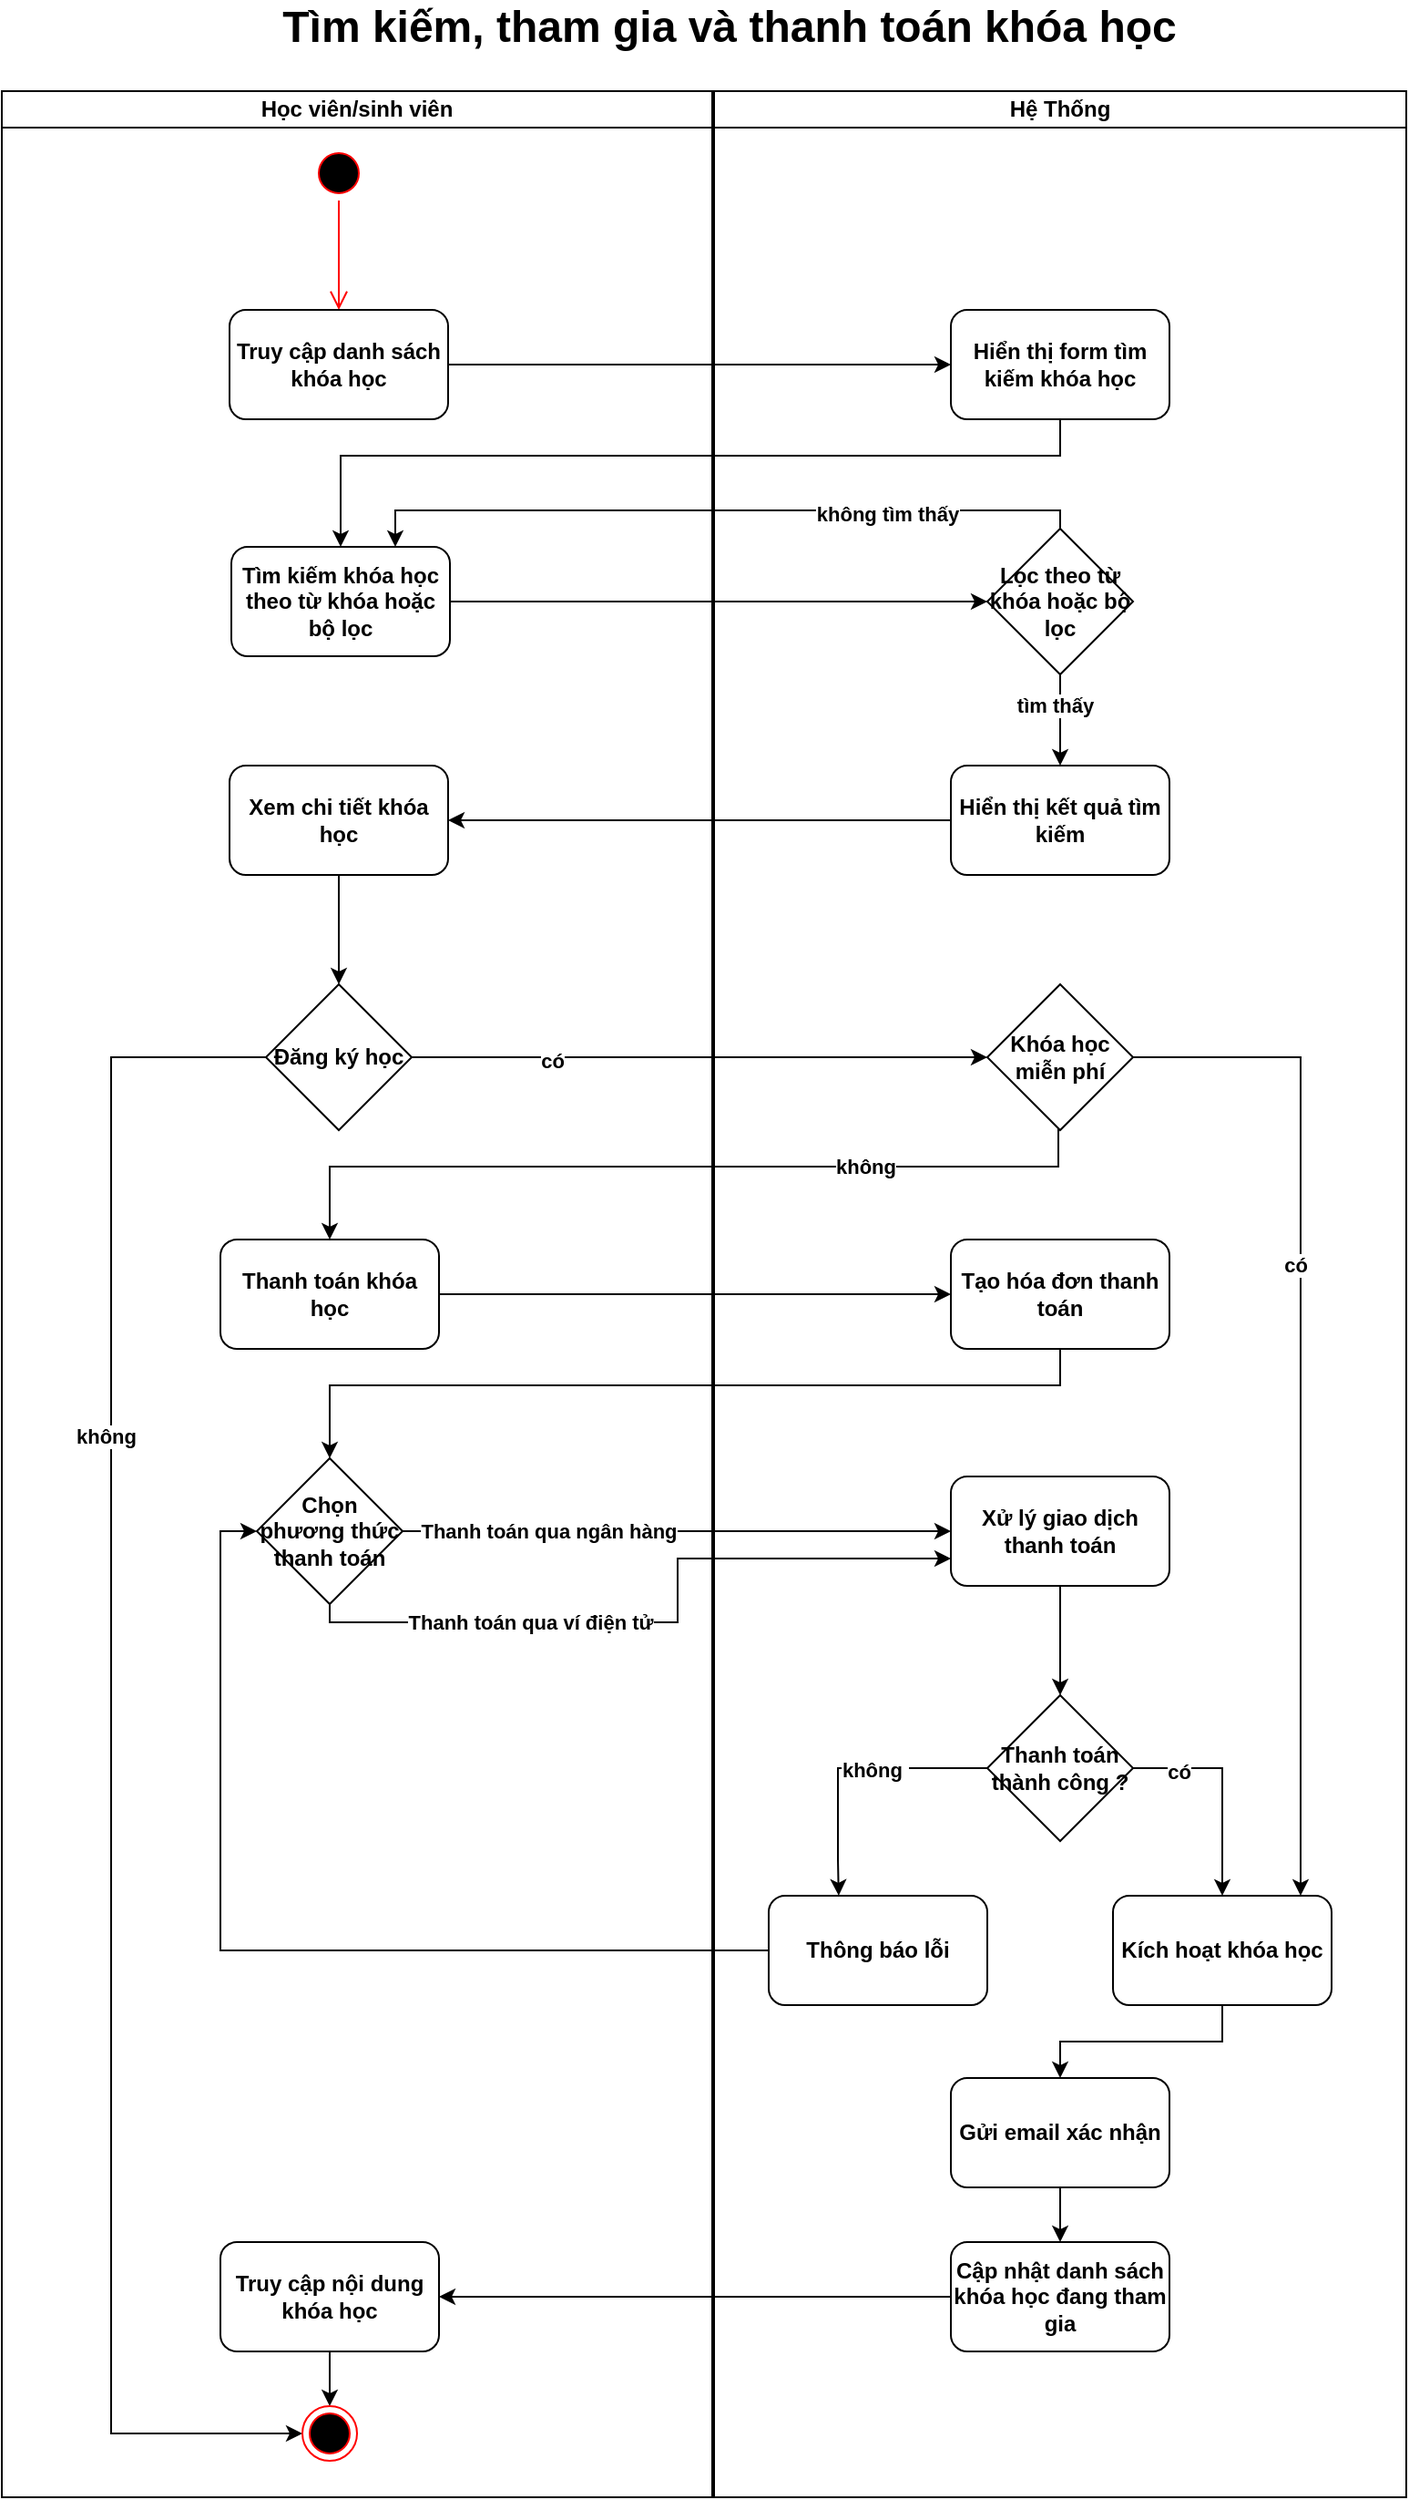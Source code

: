 <mxfile version="27.0.3">
  <diagram name="Page-1" id="zXQ-bLIJ8bdy_Nai77LA">
    <mxGraphModel dx="1418" dy="794" grid="1" gridSize="10" guides="1" tooltips="1" connect="1" arrows="1" fold="1" page="1" pageScale="1" pageWidth="850" pageHeight="1100" math="0" shadow="0">
      <root>
        <mxCell id="0" />
        <mxCell id="1" parent="0" />
        <mxCell id="tXRYAb2454ajmGifSIxj-1" value="Học viên/sinh viên" style="swimlane;startSize=20;whiteSpace=wrap;html=1;fontStyle=1" parent="1" vertex="1">
          <mxGeometry x="60" y="150" width="390" height="1320" as="geometry" />
        </mxCell>
        <mxCell id="tXRYAb2454ajmGifSIxj-2" value="" style="ellipse;html=1;shape=startState;fillColor=#000000;strokeColor=#ff0000;fontStyle=1" parent="tXRYAb2454ajmGifSIxj-1" vertex="1">
          <mxGeometry x="170" y="30" width="30" height="30" as="geometry" />
        </mxCell>
        <mxCell id="tXRYAb2454ajmGifSIxj-3" value="" style="edgeStyle=orthogonalEdgeStyle;html=1;verticalAlign=bottom;endArrow=open;endSize=8;strokeColor=#ff0000;rounded=0;fontStyle=1" parent="tXRYAb2454ajmGifSIxj-1" source="tXRYAb2454ajmGifSIxj-2" edge="1">
          <mxGeometry relative="1" as="geometry">
            <mxPoint x="185" y="120" as="targetPoint" />
          </mxGeometry>
        </mxCell>
        <mxCell id="tXRYAb2454ajmGifSIxj-4" value="Truy cập danh sách khóa học" style="rounded=1;whiteSpace=wrap;html=1;fontStyle=1" parent="tXRYAb2454ajmGifSIxj-1" vertex="1">
          <mxGeometry x="125" y="120" width="120" height="60" as="geometry" />
        </mxCell>
        <mxCell id="tXRYAb2454ajmGifSIxj-69" style="edgeStyle=orthogonalEdgeStyle;rounded=0;orthogonalLoop=1;jettySize=auto;html=1;entryX=0.5;entryY=0;entryDx=0;entryDy=0;fontStyle=1" parent="tXRYAb2454ajmGifSIxj-1" source="tXRYAb2454ajmGifSIxj-58" target="tXRYAb2454ajmGifSIxj-67" edge="1">
          <mxGeometry relative="1" as="geometry" />
        </mxCell>
        <mxCell id="tXRYAb2454ajmGifSIxj-58" value="Xem chi tiết khóa học" style="rounded=1;whiteSpace=wrap;html=1;fontStyle=1" parent="tXRYAb2454ajmGifSIxj-1" vertex="1">
          <mxGeometry x="125" y="370" width="120" height="60" as="geometry" />
        </mxCell>
        <mxCell id="tXRYAb2454ajmGifSIxj-112" style="edgeStyle=orthogonalEdgeStyle;rounded=0;orthogonalLoop=1;jettySize=auto;html=1;entryX=0;entryY=0.5;entryDx=0;entryDy=0;fontStyle=1" parent="tXRYAb2454ajmGifSIxj-1" source="tXRYAb2454ajmGifSIxj-67" target="tXRYAb2454ajmGifSIxj-110" edge="1">
          <mxGeometry relative="1" as="geometry">
            <Array as="points">
              <mxPoint x="60" y="530" />
              <mxPoint x="60" y="1285" />
            </Array>
          </mxGeometry>
        </mxCell>
        <mxCell id="tXRYAb2454ajmGifSIxj-113" value="không" style="edgeLabel;html=1;align=center;verticalAlign=middle;resizable=0;points=[];fontStyle=1" parent="tXRYAb2454ajmGifSIxj-112" vertex="1" connectable="0">
          <mxGeometry x="-0.38" y="-3" relative="1" as="geometry">
            <mxPoint as="offset" />
          </mxGeometry>
        </mxCell>
        <mxCell id="tXRYAb2454ajmGifSIxj-67" value="Đăng ký học" style="rhombus;whiteSpace=wrap;html=1;fontStyle=1" parent="tXRYAb2454ajmGifSIxj-1" vertex="1">
          <mxGeometry x="145" y="490" width="80" height="80" as="geometry" />
        </mxCell>
        <mxCell id="tXRYAb2454ajmGifSIxj-74" value="Thanh toán khóa học" style="rounded=1;whiteSpace=wrap;html=1;fontStyle=1" parent="tXRYAb2454ajmGifSIxj-1" vertex="1">
          <mxGeometry x="120" y="630" width="120" height="60" as="geometry" />
        </mxCell>
        <mxCell id="tXRYAb2454ajmGifSIxj-78" value="Chọn phương thức thanh toán" style="rhombus;whiteSpace=wrap;html=1;fontStyle=1" parent="tXRYAb2454ajmGifSIxj-1" vertex="1">
          <mxGeometry x="140" y="750" width="80" height="80" as="geometry" />
        </mxCell>
        <mxCell id="tXRYAb2454ajmGifSIxj-111" style="edgeStyle=orthogonalEdgeStyle;rounded=0;orthogonalLoop=1;jettySize=auto;html=1;entryX=0.5;entryY=0;entryDx=0;entryDy=0;fontStyle=1" parent="tXRYAb2454ajmGifSIxj-1" source="tXRYAb2454ajmGifSIxj-108" target="tXRYAb2454ajmGifSIxj-110" edge="1">
          <mxGeometry relative="1" as="geometry" />
        </mxCell>
        <mxCell id="tXRYAb2454ajmGifSIxj-108" value="Truy cập nội dung khóa học" style="rounded=1;whiteSpace=wrap;html=1;fontStyle=1" parent="tXRYAb2454ajmGifSIxj-1" vertex="1">
          <mxGeometry x="120" y="1180" width="120" height="60" as="geometry" />
        </mxCell>
        <mxCell id="tXRYAb2454ajmGifSIxj-110" value="" style="ellipse;html=1;shape=endState;fillColor=#000000;strokeColor=#ff0000;fontStyle=1" parent="tXRYAb2454ajmGifSIxj-1" vertex="1">
          <mxGeometry x="165" y="1270" width="30" height="30" as="geometry" />
        </mxCell>
        <mxCell id="tXRYAb2454ajmGifSIxj-31" value="Hệ Thống" style="swimlane;startSize=20;whiteSpace=wrap;html=1;fontStyle=1" parent="1" vertex="1">
          <mxGeometry x="451" y="150" width="380" height="1320" as="geometry" />
        </mxCell>
        <mxCell id="tXRYAb2454ajmGifSIxj-32" value="Hiển thị form tìm kiếm khóa học" style="rounded=1;whiteSpace=wrap;html=1;fontStyle=1" parent="tXRYAb2454ajmGifSIxj-31" vertex="1">
          <mxGeometry x="130" y="120" width="120" height="60" as="geometry" />
        </mxCell>
        <mxCell id="tXRYAb2454ajmGifSIxj-52" value="Tìm kiếm khóa học theo từ khóa hoặc bộ lọc" style="rounded=1;whiteSpace=wrap;html=1;fontStyle=1" parent="tXRYAb2454ajmGifSIxj-31" vertex="1">
          <mxGeometry x="-265" y="250" width="120" height="60" as="geometry" />
        </mxCell>
        <mxCell id="tXRYAb2454ajmGifSIxj-53" style="edgeStyle=orthogonalEdgeStyle;rounded=0;orthogonalLoop=1;jettySize=auto;html=1;fontStyle=1" parent="tXRYAb2454ajmGifSIxj-31" source="tXRYAb2454ajmGifSIxj-32" target="tXRYAb2454ajmGifSIxj-52" edge="1">
          <mxGeometry relative="1" as="geometry">
            <Array as="points">
              <mxPoint x="190" y="200" />
              <mxPoint x="-205" y="200" />
            </Array>
          </mxGeometry>
        </mxCell>
        <mxCell id="tXRYAb2454ajmGifSIxj-57" style="edgeStyle=orthogonalEdgeStyle;rounded=0;orthogonalLoop=1;jettySize=auto;html=1;entryX=0.5;entryY=0;entryDx=0;entryDy=0;exitX=0.5;exitY=1;exitDx=0;exitDy=0;fontStyle=1" parent="tXRYAb2454ajmGifSIxj-31" source="tXRYAb2454ajmGifSIxj-59" target="tXRYAb2454ajmGifSIxj-55" edge="1">
          <mxGeometry relative="1" as="geometry">
            <mxPoint x="190" y="310" as="sourcePoint" />
          </mxGeometry>
        </mxCell>
        <mxCell id="tXRYAb2454ajmGifSIxj-60" value="tìm thấy" style="edgeLabel;html=1;align=center;verticalAlign=middle;resizable=0;points=[];fontStyle=1" parent="tXRYAb2454ajmGifSIxj-57" vertex="1" connectable="0">
          <mxGeometry x="-0.333" y="-3" relative="1" as="geometry">
            <mxPoint as="offset" />
          </mxGeometry>
        </mxCell>
        <mxCell id="tXRYAb2454ajmGifSIxj-55" value="Hiển thị kết quả tìm kiếm" style="rounded=1;whiteSpace=wrap;html=1;fontStyle=1" parent="tXRYAb2454ajmGifSIxj-31" vertex="1">
          <mxGeometry x="130" y="370" width="120" height="60" as="geometry" />
        </mxCell>
        <mxCell id="tXRYAb2454ajmGifSIxj-63" style="edgeStyle=orthogonalEdgeStyle;rounded=0;orthogonalLoop=1;jettySize=auto;html=1;entryX=0.75;entryY=0;entryDx=0;entryDy=0;fontStyle=1" parent="tXRYAb2454ajmGifSIxj-31" source="tXRYAb2454ajmGifSIxj-59" target="tXRYAb2454ajmGifSIxj-52" edge="1">
          <mxGeometry relative="1" as="geometry">
            <Array as="points">
              <mxPoint x="190" y="230" />
              <mxPoint x="-175" y="230" />
            </Array>
          </mxGeometry>
        </mxCell>
        <mxCell id="tXRYAb2454ajmGifSIxj-64" value="không tìm thấy" style="edgeLabel;html=1;align=center;verticalAlign=middle;resizable=0;points=[];fontStyle=1" parent="tXRYAb2454ajmGifSIxj-63" vertex="1" connectable="0">
          <mxGeometry x="-0.469" y="2" relative="1" as="geometry">
            <mxPoint as="offset" />
          </mxGeometry>
        </mxCell>
        <mxCell id="tXRYAb2454ajmGifSIxj-59" value="Lọc theo từ khóa hoặc bộ lọc" style="rhombus;whiteSpace=wrap;html=1;fontStyle=1" parent="tXRYAb2454ajmGifSIxj-31" vertex="1">
          <mxGeometry x="150" y="240" width="80" height="80" as="geometry" />
        </mxCell>
        <mxCell id="tXRYAb2454ajmGifSIxj-56" style="edgeStyle=orthogonalEdgeStyle;rounded=0;orthogonalLoop=1;jettySize=auto;html=1;entryX=0;entryY=0.5;entryDx=0;entryDy=0;fontStyle=1" parent="tXRYAb2454ajmGifSIxj-31" source="tXRYAb2454ajmGifSIxj-52" target="tXRYAb2454ajmGifSIxj-59" edge="1">
          <mxGeometry relative="1" as="geometry">
            <mxPoint x="130" y="280" as="targetPoint" />
          </mxGeometry>
        </mxCell>
        <mxCell id="tXRYAb2454ajmGifSIxj-71" value="Khóa học miễn phí" style="rhombus;whiteSpace=wrap;html=1;fontStyle=1" parent="tXRYAb2454ajmGifSIxj-31" vertex="1">
          <mxGeometry x="150" y="490" width="80" height="80" as="geometry" />
        </mxCell>
        <mxCell id="tXRYAb2454ajmGifSIxj-77" value="Tạo hóa đơn thanh toán" style="rounded=1;whiteSpace=wrap;html=1;fontStyle=1" parent="tXRYAb2454ajmGifSIxj-31" vertex="1">
          <mxGeometry x="130" y="630" width="120" height="60" as="geometry" />
        </mxCell>
        <mxCell id="tXRYAb2454ajmGifSIxj-100" style="edgeStyle=orthogonalEdgeStyle;rounded=0;orthogonalLoop=1;jettySize=auto;html=1;fontStyle=1" parent="tXRYAb2454ajmGifSIxj-31" source="tXRYAb2454ajmGifSIxj-82" target="tXRYAb2454ajmGifSIxj-91" edge="1">
          <mxGeometry relative="1" as="geometry" />
        </mxCell>
        <mxCell id="tXRYAb2454ajmGifSIxj-82" value="Xử lý giao dịch thanh toán" style="rounded=1;whiteSpace=wrap;html=1;fontStyle=1" parent="tXRYAb2454ajmGifSIxj-31" vertex="1">
          <mxGeometry x="130" y="760" width="120" height="60" as="geometry" />
        </mxCell>
        <mxCell id="tXRYAb2454ajmGifSIxj-98" style="edgeStyle=orthogonalEdgeStyle;rounded=0;orthogonalLoop=1;jettySize=auto;html=1;fontStyle=1" parent="tXRYAb2454ajmGifSIxj-31" source="tXRYAb2454ajmGifSIxj-91" target="tXRYAb2454ajmGifSIxj-97" edge="1">
          <mxGeometry relative="1" as="geometry">
            <Array as="points">
              <mxPoint x="279" y="920" />
            </Array>
          </mxGeometry>
        </mxCell>
        <mxCell id="tXRYAb2454ajmGifSIxj-99" value="có" style="edgeLabel;html=1;align=center;verticalAlign=middle;resizable=0;points=[];fontStyle=1" parent="tXRYAb2454ajmGifSIxj-98" vertex="1" connectable="0">
          <mxGeometry x="-0.578" y="-2" relative="1" as="geometry">
            <mxPoint as="offset" />
          </mxGeometry>
        </mxCell>
        <mxCell id="tXRYAb2454ajmGifSIxj-91" value="Thanh toán thành công ?" style="rhombus;whiteSpace=wrap;html=1;fontStyle=1" parent="tXRYAb2454ajmGifSIxj-31" vertex="1">
          <mxGeometry x="150" y="880" width="80" height="80" as="geometry" />
        </mxCell>
        <mxCell id="tXRYAb2454ajmGifSIxj-92" value="Thông báo lỗi" style="rounded=1;whiteSpace=wrap;html=1;fontStyle=1" parent="tXRYAb2454ajmGifSIxj-31" vertex="1">
          <mxGeometry x="30" y="990" width="120" height="60" as="geometry" />
        </mxCell>
        <mxCell id="tXRYAb2454ajmGifSIxj-94" style="edgeStyle=orthogonalEdgeStyle;rounded=0;orthogonalLoop=1;jettySize=auto;html=1;entryX=0.32;entryY=-0.001;entryDx=0;entryDy=0;entryPerimeter=0;fontStyle=1" parent="tXRYAb2454ajmGifSIxj-31" source="tXRYAb2454ajmGifSIxj-91" target="tXRYAb2454ajmGifSIxj-92" edge="1">
          <mxGeometry relative="1" as="geometry">
            <Array as="points">
              <mxPoint x="68" y="920" />
              <mxPoint x="68" y="970" />
              <mxPoint x="68" y="970" />
            </Array>
          </mxGeometry>
        </mxCell>
        <mxCell id="tXRYAb2454ajmGifSIxj-95" value="không&amp;nbsp;" style="edgeLabel;html=1;align=center;verticalAlign=middle;resizable=0;points=[];fontStyle=1" parent="tXRYAb2454ajmGifSIxj-94" vertex="1" connectable="0">
          <mxGeometry x="-0.178" y="1" relative="1" as="geometry">
            <mxPoint as="offset" />
          </mxGeometry>
        </mxCell>
        <mxCell id="tXRYAb2454ajmGifSIxj-106" style="edgeStyle=orthogonalEdgeStyle;rounded=0;orthogonalLoop=1;jettySize=auto;html=1;fontStyle=1" parent="tXRYAb2454ajmGifSIxj-31" source="tXRYAb2454ajmGifSIxj-97" target="tXRYAb2454ajmGifSIxj-103" edge="1">
          <mxGeometry relative="1" as="geometry" />
        </mxCell>
        <mxCell id="tXRYAb2454ajmGifSIxj-97" value="Kích hoạt khóa học" style="rounded=1;whiteSpace=wrap;html=1;fontStyle=1" parent="tXRYAb2454ajmGifSIxj-31" vertex="1">
          <mxGeometry x="219" y="990" width="120" height="60" as="geometry" />
        </mxCell>
        <mxCell id="tXRYAb2454ajmGifSIxj-101" style="edgeStyle=orthogonalEdgeStyle;rounded=0;orthogonalLoop=1;jettySize=auto;html=1;fontStyle=1" parent="tXRYAb2454ajmGifSIxj-31" source="tXRYAb2454ajmGifSIxj-71" edge="1">
          <mxGeometry relative="1" as="geometry">
            <mxPoint x="322" y="990" as="targetPoint" />
            <Array as="points">
              <mxPoint x="322" y="530" />
            </Array>
          </mxGeometry>
        </mxCell>
        <mxCell id="tXRYAb2454ajmGifSIxj-102" value="có" style="edgeLabel;html=1;align=center;verticalAlign=middle;resizable=0;points=[];fontStyle=1" parent="tXRYAb2454ajmGifSIxj-101" vertex="1" connectable="0">
          <mxGeometry x="-0.254" y="-3" relative="1" as="geometry">
            <mxPoint as="offset" />
          </mxGeometry>
        </mxCell>
        <mxCell id="tXRYAb2454ajmGifSIxj-107" style="edgeStyle=orthogonalEdgeStyle;rounded=0;orthogonalLoop=1;jettySize=auto;html=1;entryX=0.5;entryY=0;entryDx=0;entryDy=0;fontStyle=1" parent="tXRYAb2454ajmGifSIxj-31" source="tXRYAb2454ajmGifSIxj-103" target="tXRYAb2454ajmGifSIxj-104" edge="1">
          <mxGeometry relative="1" as="geometry" />
        </mxCell>
        <mxCell id="tXRYAb2454ajmGifSIxj-103" value="Gửi email xác nhận" style="rounded=1;whiteSpace=wrap;html=1;fontStyle=1" parent="tXRYAb2454ajmGifSIxj-31" vertex="1">
          <mxGeometry x="130" y="1090" width="120" height="60" as="geometry" />
        </mxCell>
        <mxCell id="tXRYAb2454ajmGifSIxj-104" value="Cập nhật danh sách khóa học đang tham gia" style="rounded=1;whiteSpace=wrap;html=1;fontStyle=1" parent="tXRYAb2454ajmGifSIxj-31" vertex="1">
          <mxGeometry x="130" y="1180" width="120" height="60" as="geometry" />
        </mxCell>
        <mxCell id="tXRYAb2454ajmGifSIxj-43" style="edgeStyle=orthogonalEdgeStyle;rounded=0;orthogonalLoop=1;jettySize=auto;html=1;entryX=0;entryY=0.5;entryDx=0;entryDy=0;fontStyle=1" parent="1" source="tXRYAb2454ajmGifSIxj-4" target="tXRYAb2454ajmGifSIxj-32" edge="1">
          <mxGeometry relative="1" as="geometry" />
        </mxCell>
        <mxCell id="tXRYAb2454ajmGifSIxj-45" value="&lt;span style=&quot;font-size: 24px;&quot;&gt;Tìm kiếm, tham gia và thanh toán khóa học&lt;/span&gt;" style="text;html=1;align=center;verticalAlign=middle;whiteSpace=wrap;rounded=0;fontStyle=1" parent="1" vertex="1">
          <mxGeometry x="189" y="100" width="541" height="30" as="geometry" />
        </mxCell>
        <mxCell id="tXRYAb2454ajmGifSIxj-65" style="edgeStyle=orthogonalEdgeStyle;rounded=0;orthogonalLoop=1;jettySize=auto;html=1;fontStyle=1" parent="1" source="tXRYAb2454ajmGifSIxj-55" target="tXRYAb2454ajmGifSIxj-58" edge="1">
          <mxGeometry relative="1" as="geometry" />
        </mxCell>
        <mxCell id="tXRYAb2454ajmGifSIxj-72" style="edgeStyle=orthogonalEdgeStyle;rounded=0;orthogonalLoop=1;jettySize=auto;html=1;entryX=0;entryY=0.5;entryDx=0;entryDy=0;fontStyle=1" parent="1" source="tXRYAb2454ajmGifSIxj-67" target="tXRYAb2454ajmGifSIxj-71" edge="1">
          <mxGeometry relative="1" as="geometry" />
        </mxCell>
        <mxCell id="tXRYAb2454ajmGifSIxj-73" value="có" style="edgeLabel;html=1;align=center;verticalAlign=middle;resizable=0;points=[];fontStyle=1" parent="tXRYAb2454ajmGifSIxj-72" vertex="1" connectable="0">
          <mxGeometry x="-0.514" y="-2" relative="1" as="geometry">
            <mxPoint as="offset" />
          </mxGeometry>
        </mxCell>
        <mxCell id="tXRYAb2454ajmGifSIxj-75" style="edgeStyle=orthogonalEdgeStyle;rounded=0;orthogonalLoop=1;jettySize=auto;html=1;entryX=0.5;entryY=0;entryDx=0;entryDy=0;fontStyle=1" parent="1" source="tXRYAb2454ajmGifSIxj-71" target="tXRYAb2454ajmGifSIxj-74" edge="1">
          <mxGeometry relative="1" as="geometry">
            <Array as="points">
              <mxPoint x="640" y="740" />
              <mxPoint x="240" y="740" />
            </Array>
          </mxGeometry>
        </mxCell>
        <mxCell id="tXRYAb2454ajmGifSIxj-76" value="không" style="edgeLabel;html=1;align=center;verticalAlign=middle;resizable=0;points=[];fontStyle=1" parent="tXRYAb2454ajmGifSIxj-75" vertex="1" connectable="0">
          <mxGeometry x="-0.449" relative="1" as="geometry">
            <mxPoint as="offset" />
          </mxGeometry>
        </mxCell>
        <mxCell id="tXRYAb2454ajmGifSIxj-79" style="edgeStyle=orthogonalEdgeStyle;rounded=0;orthogonalLoop=1;jettySize=auto;html=1;fontStyle=1" parent="1" source="tXRYAb2454ajmGifSIxj-74" target="tXRYAb2454ajmGifSIxj-77" edge="1">
          <mxGeometry relative="1" as="geometry" />
        </mxCell>
        <mxCell id="tXRYAb2454ajmGifSIxj-80" style="edgeStyle=orthogonalEdgeStyle;rounded=0;orthogonalLoop=1;jettySize=auto;html=1;fontStyle=1" parent="1" source="tXRYAb2454ajmGifSIxj-77" target="tXRYAb2454ajmGifSIxj-78" edge="1">
          <mxGeometry relative="1" as="geometry">
            <Array as="points">
              <mxPoint x="641" y="860" />
              <mxPoint x="240" y="860" />
            </Array>
          </mxGeometry>
        </mxCell>
        <mxCell id="tXRYAb2454ajmGifSIxj-85" style="edgeStyle=orthogonalEdgeStyle;rounded=0;orthogonalLoop=1;jettySize=auto;html=1;entryX=0;entryY=0.5;entryDx=0;entryDy=0;fontStyle=1" parent="1" source="tXRYAb2454ajmGifSIxj-78" target="tXRYAb2454ajmGifSIxj-82" edge="1">
          <mxGeometry relative="1" as="geometry" />
        </mxCell>
        <mxCell id="tXRYAb2454ajmGifSIxj-86" value="Thanh toán qua ngân hàng" style="edgeLabel;html=1;align=center;verticalAlign=middle;resizable=0;points=[];fontStyle=1" parent="tXRYAb2454ajmGifSIxj-85" vertex="1" connectable="0">
          <mxGeometry x="-0.069" y="1" relative="1" as="geometry">
            <mxPoint x="-60" y="1" as="offset" />
          </mxGeometry>
        </mxCell>
        <mxCell id="tXRYAb2454ajmGifSIxj-88" style="edgeStyle=orthogonalEdgeStyle;rounded=0;orthogonalLoop=1;jettySize=auto;html=1;entryX=0;entryY=0.75;entryDx=0;entryDy=0;fontStyle=1" parent="1" source="tXRYAb2454ajmGifSIxj-78" target="tXRYAb2454ajmGifSIxj-82" edge="1">
          <mxGeometry relative="1" as="geometry">
            <Array as="points">
              <mxPoint x="240" y="990" />
              <mxPoint x="431" y="990" />
              <mxPoint x="431" y="955" />
            </Array>
          </mxGeometry>
        </mxCell>
        <mxCell id="tXRYAb2454ajmGifSIxj-89" value="Thanh toán qua ví điện tử" style="edgeLabel;html=1;align=center;verticalAlign=middle;resizable=0;points=[];fontStyle=1" parent="tXRYAb2454ajmGifSIxj-88" vertex="1" connectable="0">
          <mxGeometry x="-0.545" relative="1" as="geometry">
            <mxPoint x="32" as="offset" />
          </mxGeometry>
        </mxCell>
        <mxCell id="tXRYAb2454ajmGifSIxj-96" style="edgeStyle=orthogonalEdgeStyle;rounded=0;orthogonalLoop=1;jettySize=auto;html=1;entryX=0;entryY=0.5;entryDx=0;entryDy=0;fontStyle=1" parent="1" source="tXRYAb2454ajmGifSIxj-92" target="tXRYAb2454ajmGifSIxj-78" edge="1">
          <mxGeometry relative="1" as="geometry">
            <mxPoint x="190" y="930" as="targetPoint" />
          </mxGeometry>
        </mxCell>
        <mxCell id="tXRYAb2454ajmGifSIxj-109" style="edgeStyle=orthogonalEdgeStyle;rounded=0;orthogonalLoop=1;jettySize=auto;html=1;fontStyle=1" parent="1" source="tXRYAb2454ajmGifSIxj-104" target="tXRYAb2454ajmGifSIxj-108" edge="1">
          <mxGeometry relative="1" as="geometry" />
        </mxCell>
      </root>
    </mxGraphModel>
  </diagram>
</mxfile>
